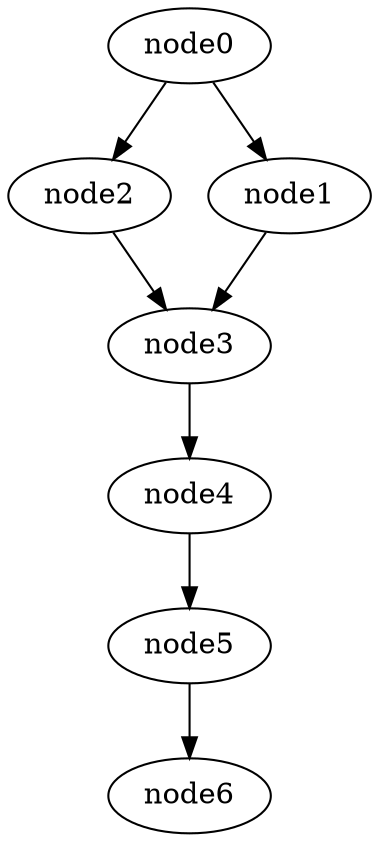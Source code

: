 digraph g{
	node6
	node5 -> node6
	node4 -> node5
	node3 -> node4
	node2 -> node3
	node1 -> node3
	node0 -> node2
	node0 -> node1
}
